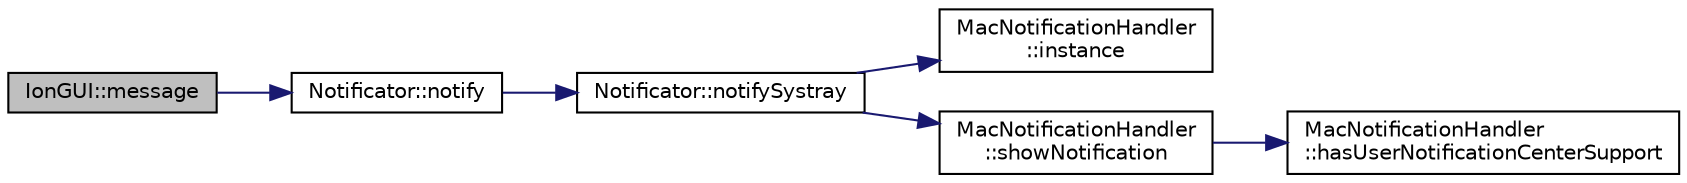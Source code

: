 digraph "IonGUI::message"
{
  edge [fontname="Helvetica",fontsize="10",labelfontname="Helvetica",labelfontsize="10"];
  node [fontname="Helvetica",fontsize="10",shape=record];
  rankdir="LR";
  Node532 [label="IonGUI::message",height=0.2,width=0.4,color="black", fillcolor="grey75", style="filled", fontcolor="black"];
  Node532 -> Node533 [color="midnightblue",fontsize="10",style="solid",fontname="Helvetica"];
  Node533 [label="Notificator::notify",height=0.2,width=0.4,color="black", fillcolor="white", style="filled",URL="$class_notificator.html#ae08e1e7e85ddc4690f307649021f7fdc",tooltip="Show notification message. "];
  Node533 -> Node534 [color="midnightblue",fontsize="10",style="solid",fontname="Helvetica"];
  Node534 [label="Notificator::notifySystray",height=0.2,width=0.4,color="black", fillcolor="white", style="filled",URL="$class_notificator.html#ac48ec94cd02fc4ea80db6c50e24086c1"];
  Node534 -> Node535 [color="midnightblue",fontsize="10",style="solid",fontname="Helvetica"];
  Node535 [label="MacNotificationHandler\l::instance",height=0.2,width=0.4,color="black", fillcolor="white", style="filled",URL="$class_mac_notification_handler.html#a8ba83adcb63db47e3f7a76a0afc02b9d"];
  Node534 -> Node536 [color="midnightblue",fontsize="10",style="solid",fontname="Helvetica"];
  Node536 [label="MacNotificationHandler\l::showNotification",height=0.2,width=0.4,color="black", fillcolor="white", style="filled",URL="$class_mac_notification_handler.html#abeb9b3a7c81397499fbb7e1d24610cd9",tooltip="shows a 10.8+ UserNotification in the UserNotificationCenter "];
  Node536 -> Node537 [color="midnightblue",fontsize="10",style="solid",fontname="Helvetica"];
  Node537 [label="MacNotificationHandler\l::hasUserNotificationCenterSupport",height=0.2,width=0.4,color="black", fillcolor="white", style="filled",URL="$class_mac_notification_handler.html#a132cba3b7df82afd3b07ca08599b94a5",tooltip="check if OS can handle UserNotifications "];
}
